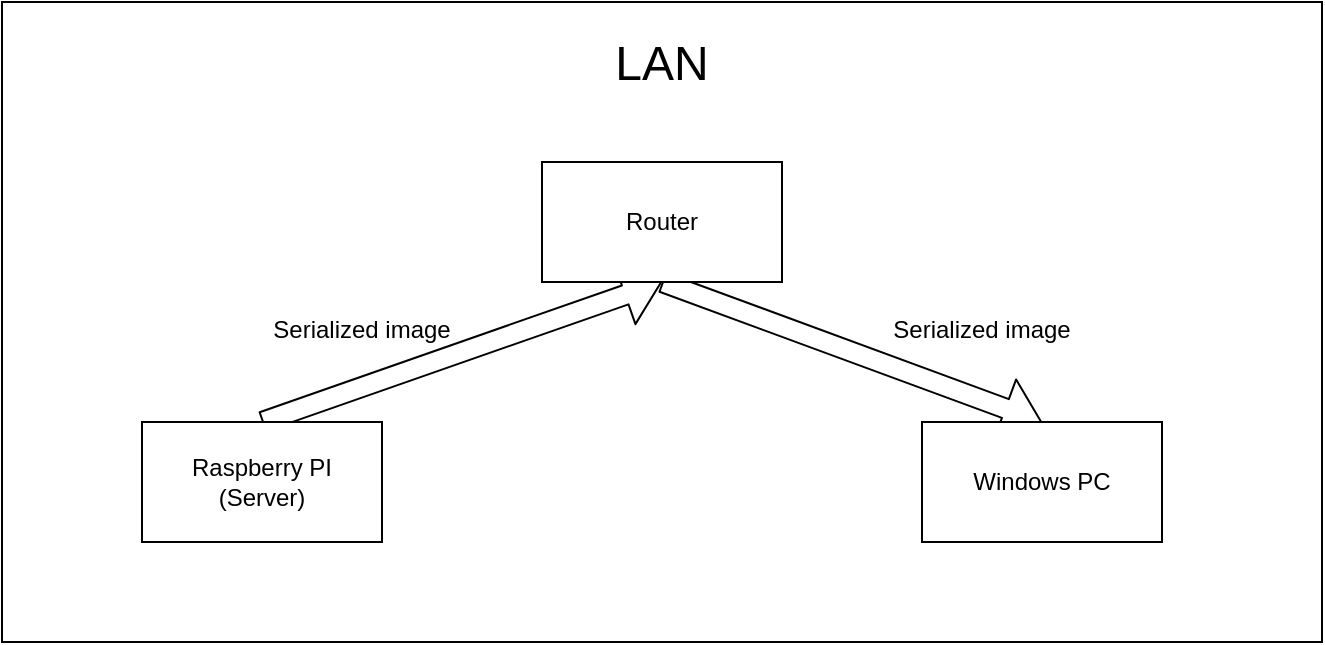<mxfile>
    <diagram id="Vwlxgy8Z_8oZy6WFd1zO" name="Page-1">
        <mxGraphModel dx="1067" dy="792" grid="1" gridSize="10" guides="1" tooltips="1" connect="1" arrows="1" fold="1" page="1" pageScale="1" pageWidth="850" pageHeight="1100" math="0" shadow="0">
            <root>
                <mxCell id="0"/>
                <mxCell id="1" parent="0"/>
                <mxCell id="3" value="&lt;font style=&quot;font-size: 24px;&quot;&gt;LAN&lt;br&gt;&lt;br&gt;&lt;br&gt;&lt;br&gt;&lt;br&gt;&lt;br&gt;&lt;br&gt;&lt;br&gt;&lt;br&gt;&lt;br&gt;&lt;/font&gt;" style="whiteSpace=wrap;html=1;" vertex="1" parent="1">
                    <mxGeometry x="40" y="80" width="660" height="320" as="geometry"/>
                </mxCell>
                <mxCell id="7" style="edgeStyle=none;html=1;exitX=0.5;exitY=1;exitDx=0;exitDy=0;entryX=0.5;entryY=0;entryDx=0;entryDy=0;shape=flexArrow;" edge="1" parent="1" source="2" target="5">
                    <mxGeometry relative="1" as="geometry"/>
                </mxCell>
                <mxCell id="6" style="edgeStyle=none;html=1;exitX=0.5;exitY=0;exitDx=0;exitDy=0;entryX=0.5;entryY=1;entryDx=0;entryDy=0;shape=flexArrow;" edge="1" parent="1" source="4" target="2">
                    <mxGeometry relative="1" as="geometry"/>
                </mxCell>
                <mxCell id="4" value="Raspberry PI&lt;br&gt;(Server)" style="whiteSpace=wrap;html=1;" vertex="1" parent="1">
                    <mxGeometry x="110" y="290" width="120" height="60" as="geometry"/>
                </mxCell>
                <mxCell id="5" value="Windows PC" style="whiteSpace=wrap;html=1;" vertex="1" parent="1">
                    <mxGeometry x="500" y="290" width="120" height="60" as="geometry"/>
                </mxCell>
                <mxCell id="8" value="&lt;font style=&quot;font-size: 12px;&quot;&gt;Serialized image&lt;/font&gt;" style="text;strokeColor=none;align=center;fillColor=none;html=1;verticalAlign=middle;whiteSpace=wrap;rounded=0;fontSize=24;" vertex="1" parent="1">
                    <mxGeometry x="150" y="225" width="140" height="30" as="geometry"/>
                </mxCell>
                <mxCell id="9" value="&lt;font style=&quot;font-size: 12px;&quot;&gt;Serialized image&lt;/font&gt;" style="text;strokeColor=none;align=center;fillColor=none;html=1;verticalAlign=middle;whiteSpace=wrap;rounded=0;fontSize=24;" vertex="1" parent="1">
                    <mxGeometry x="460" y="225" width="140" height="30" as="geometry"/>
                </mxCell>
                <mxCell id="2" value="Router" style="whiteSpace=wrap;html=1;" vertex="1" parent="1">
                    <mxGeometry x="310" y="160" width="120" height="60" as="geometry"/>
                </mxCell>
            </root>
        </mxGraphModel>
    </diagram>
</mxfile>
